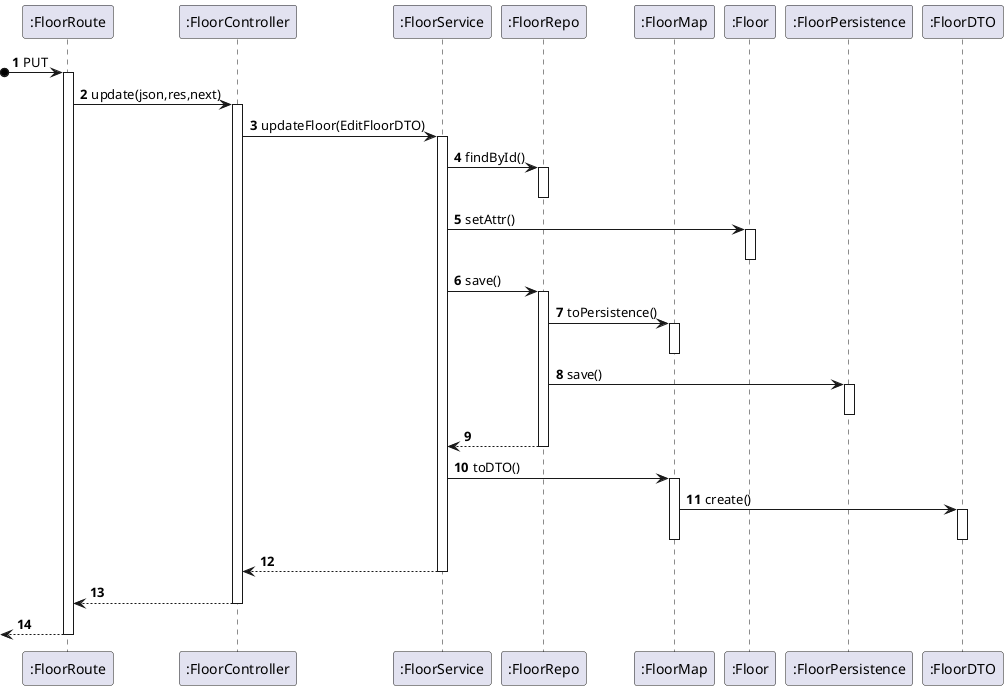 @startuml

autonumber

participant ":FloorRoute" as Route
participant ":FloorController" as Controller
participant ":FloorService" as Service
participant ":FloorRepo" as Repo
participant ":FloorMap" as Map
participant ":Floor" as Floor

participant ":FloorPersistence" as Persistence
participant ":FloorDTO" as DTO

?o->Route: PUT
activate Route

Route -> Controller: update(json,res,next)
activate Controller

Controller -> Service: updateFloor(EditFloorDTO)
activate Service
Service -> Repo: findById()
activate Repo
deactivate Repo

Service -> Floor: setAttr()
activate Floor
deactivate Floor

Service -> Repo: save()
activate Repo

Repo -> Map: toPersistence()
activate Map
deactivate Map

Repo -> Persistence: save()
activate Persistence
deactivate Persistence



Repo --> Service:
deactivate Repo

Service -> Map: toDTO()
activate Map
Map -> DTO: create()
activate DTO
deactivate DTO
deactivate Map

Service --> Controller:
deactivate Service

Controller --> Route:
deactivate Controller

<--Route:
deactivate Route


@enduml
